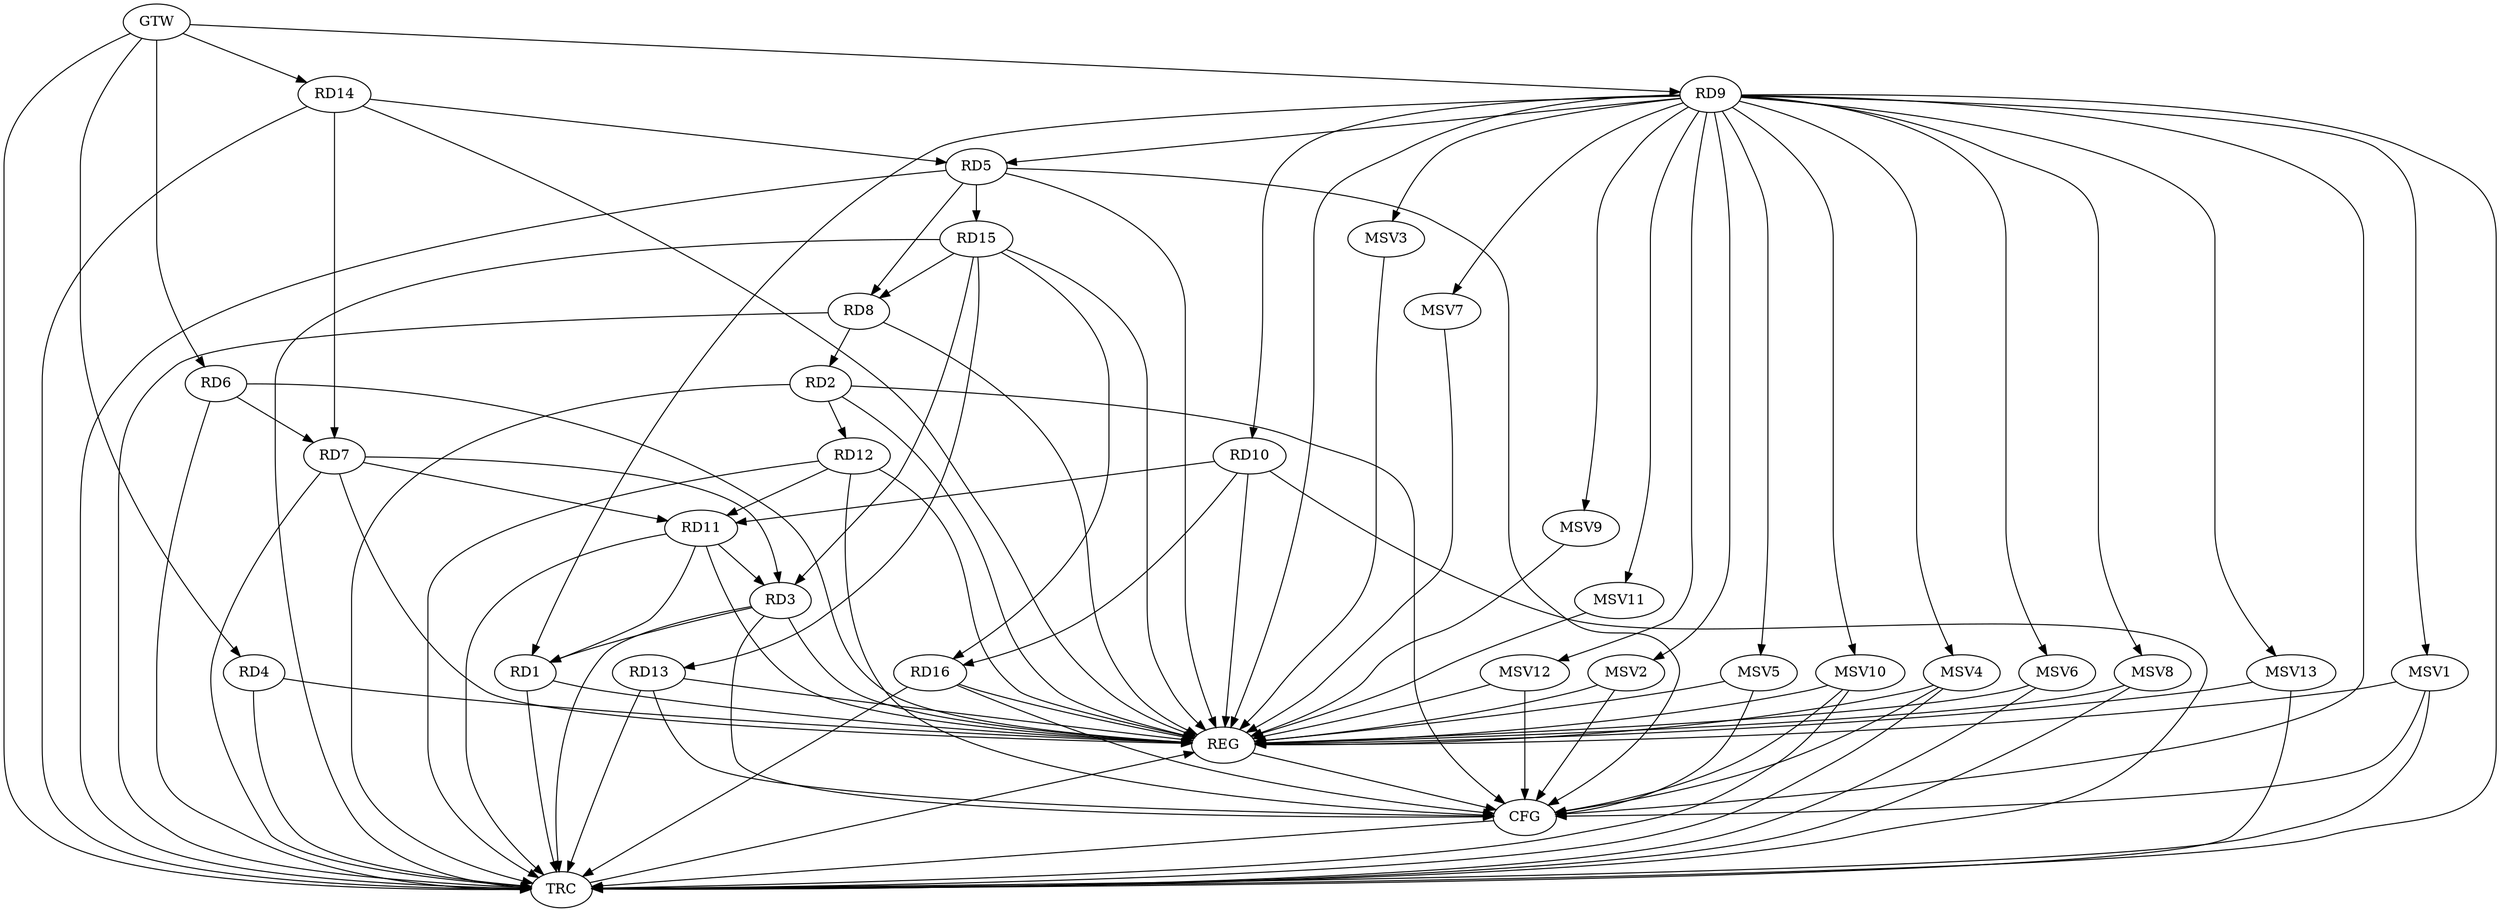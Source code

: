 strict digraph G {
  RD1 [ label="RD1" ];
  RD2 [ label="RD2" ];
  RD3 [ label="RD3" ];
  RD4 [ label="RD4" ];
  RD5 [ label="RD5" ];
  RD6 [ label="RD6" ];
  RD7 [ label="RD7" ];
  RD8 [ label="RD8" ];
  RD9 [ label="RD9" ];
  RD10 [ label="RD10" ];
  RD11 [ label="RD11" ];
  RD12 [ label="RD12" ];
  RD13 [ label="RD13" ];
  RD14 [ label="RD14" ];
  RD15 [ label="RD15" ];
  RD16 [ label="RD16" ];
  GTW [ label="GTW" ];
  REG [ label="REG" ];
  CFG [ label="CFG" ];
  TRC [ label="TRC" ];
  MSV1 [ label="MSV1" ];
  MSV2 [ label="MSV2" ];
  MSV3 [ label="MSV3" ];
  MSV4 [ label="MSV4" ];
  MSV5 [ label="MSV5" ];
  MSV6 [ label="MSV6" ];
  MSV7 [ label="MSV7" ];
  MSV8 [ label="MSV8" ];
  MSV9 [ label="MSV9" ];
  MSV10 [ label="MSV10" ];
  MSV11 [ label="MSV11" ];
  MSV12 [ label="MSV12" ];
  MSV13 [ label="MSV13" ];
  RD3 -> RD1;
  RD9 -> RD1;
  RD11 -> RD1;
  RD8 -> RD2;
  RD2 -> RD12;
  RD7 -> RD3;
  RD11 -> RD3;
  RD15 -> RD3;
  RD5 -> RD8;
  RD9 -> RD5;
  RD14 -> RD5;
  RD5 -> RD15;
  RD6 -> RD7;
  RD7 -> RD11;
  RD14 -> RD7;
  RD15 -> RD8;
  RD9 -> RD10;
  RD10 -> RD11;
  RD10 -> RD16;
  RD12 -> RD11;
  RD15 -> RD13;
  RD15 -> RD16;
  GTW -> RD4;
  GTW -> RD6;
  GTW -> RD9;
  GTW -> RD14;
  RD1 -> REG;
  RD2 -> REG;
  RD3 -> REG;
  RD4 -> REG;
  RD5 -> REG;
  RD6 -> REG;
  RD7 -> REG;
  RD8 -> REG;
  RD9 -> REG;
  RD10 -> REG;
  RD11 -> REG;
  RD12 -> REG;
  RD13 -> REG;
  RD14 -> REG;
  RD15 -> REG;
  RD16 -> REG;
  RD16 -> CFG;
  RD12 -> CFG;
  RD2 -> CFG;
  RD13 -> CFG;
  RD9 -> CFG;
  RD3 -> CFG;
  RD5 -> CFG;
  REG -> CFG;
  RD1 -> TRC;
  RD2 -> TRC;
  RD3 -> TRC;
  RD4 -> TRC;
  RD5 -> TRC;
  RD6 -> TRC;
  RD7 -> TRC;
  RD8 -> TRC;
  RD9 -> TRC;
  RD10 -> TRC;
  RD11 -> TRC;
  RD12 -> TRC;
  RD13 -> TRC;
  RD14 -> TRC;
  RD15 -> TRC;
  RD16 -> TRC;
  GTW -> TRC;
  CFG -> TRC;
  TRC -> REG;
  RD9 -> MSV1;
  MSV1 -> REG;
  MSV1 -> TRC;
  MSV1 -> CFG;
  RD9 -> MSV2;
  MSV2 -> REG;
  MSV2 -> CFG;
  RD9 -> MSV3;
  MSV3 -> REG;
  RD9 -> MSV4;
  MSV4 -> REG;
  MSV4 -> TRC;
  MSV4 -> CFG;
  RD9 -> MSV5;
  MSV5 -> REG;
  MSV5 -> CFG;
  RD9 -> MSV6;
  MSV6 -> REG;
  MSV6 -> TRC;
  RD9 -> MSV7;
  MSV7 -> REG;
  RD9 -> MSV8;
  MSV8 -> REG;
  MSV8 -> TRC;
  RD9 -> MSV9;
  MSV9 -> REG;
  RD9 -> MSV10;
  MSV10 -> REG;
  MSV10 -> TRC;
  MSV10 -> CFG;
  RD9 -> MSV11;
  RD9 -> MSV12;
  MSV11 -> REG;
  MSV12 -> REG;
  MSV12 -> CFG;
  RD9 -> MSV13;
  MSV13 -> REG;
  MSV13 -> TRC;
}

